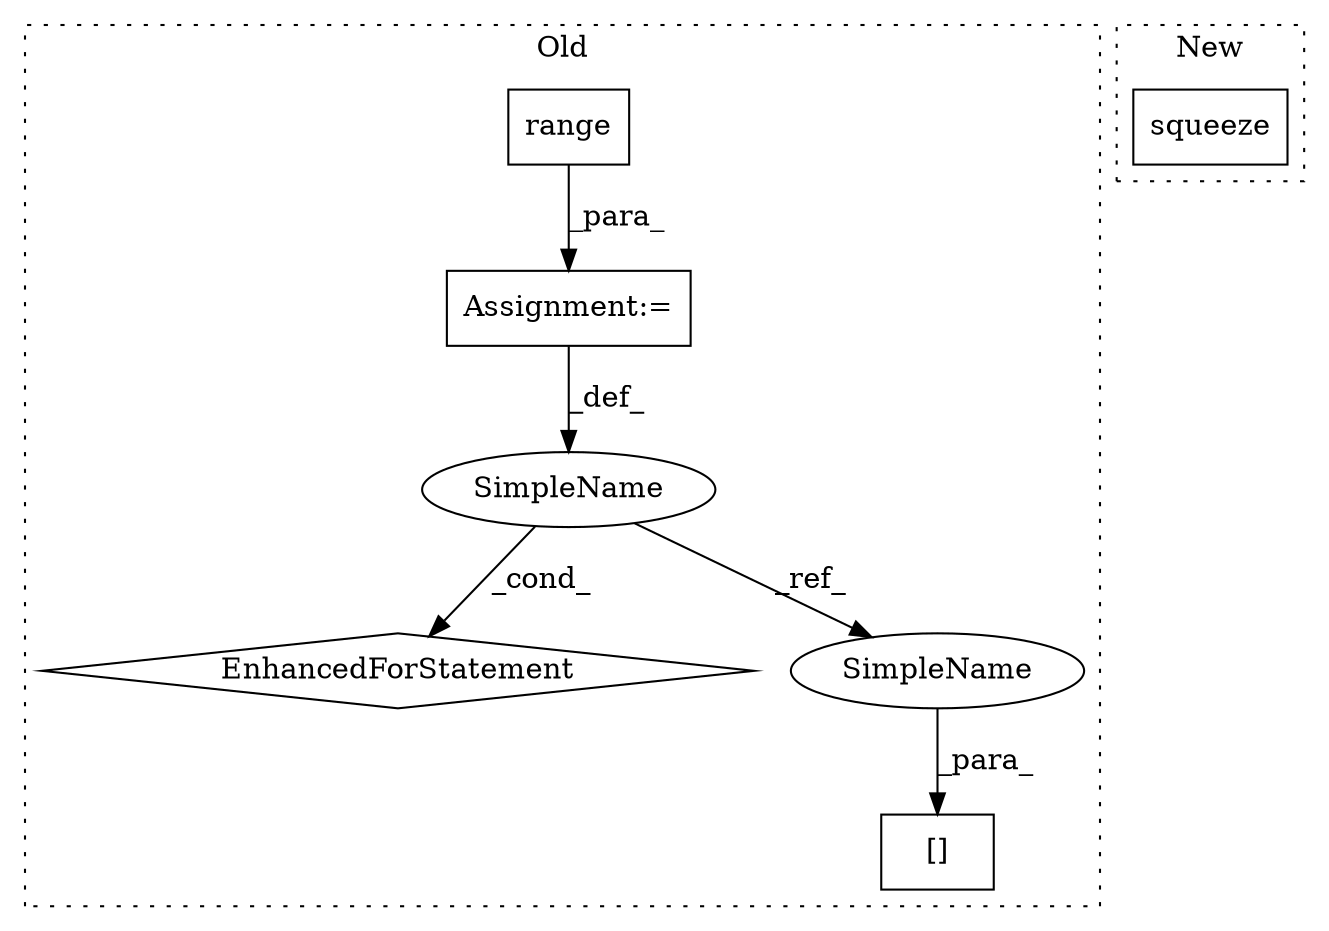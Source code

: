 digraph G {
subgraph cluster0 {
1 [label="range" a="32" s="9217,9240" l="6,1" shape="box"];
3 [label="Assignment:=" a="7" s="9156,9241" l="53,2" shape="box"];
4 [label="EnhancedForStatement" a="70" s="9156,9241" l="53,2" shape="diamond"];
5 [label="[]" a="2" s="9263,9284" l="20,1" shape="box"];
6 [label="SimpleName" a="42" s="9213" l="1" shape="ellipse"];
7 [label="SimpleName" a="42" s="9283" l="1" shape="ellipse"];
label = "Old";
style="dotted";
}
subgraph cluster1 {
2 [label="squeeze" a="32" s="9068" l="9" shape="box"];
label = "New";
style="dotted";
}
1 -> 3 [label="_para_"];
3 -> 6 [label="_def_"];
6 -> 7 [label="_ref_"];
6 -> 4 [label="_cond_"];
7 -> 5 [label="_para_"];
}